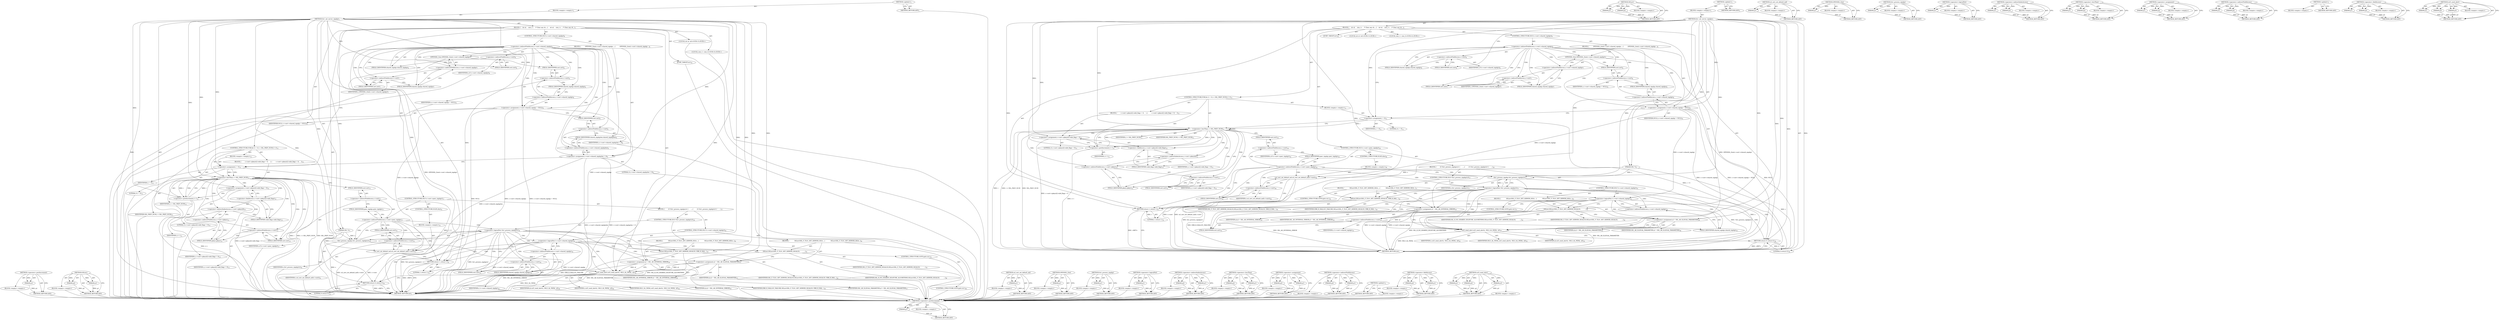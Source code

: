 digraph "ssl3_send_alert" {
vulnerable_144 [label=<(METHOD,&lt;operator&gt;.postIncrement)>];
vulnerable_145 [label=<(PARAM,p1)>];
vulnerable_146 [label=<(BLOCK,&lt;empty&gt;,&lt;empty&gt;)>];
vulnerable_147 [label=<(METHOD_RETURN,ANY)>];
vulnerable_166 [label=<(METHOD,SSLerr)>];
vulnerable_167 [label=<(PARAM,p1)>];
vulnerable_168 [label=<(PARAM,p2)>];
vulnerable_169 [label=<(BLOCK,&lt;empty&gt;,&lt;empty&gt;)>];
vulnerable_170 [label=<(METHOD_RETURN,ANY)>];
vulnerable_6 [label=<(METHOD,&lt;global&gt;)<SUB>1</SUB>>];
vulnerable_7 [label=<(BLOCK,&lt;empty&gt;,&lt;empty&gt;)<SUB>1</SUB>>];
vulnerable_8 [label=<(METHOD,tls1_set_server_sigalgs)<SUB>1</SUB>>];
vulnerable_9 [label=<(PARAM,SSL *s)<SUB>1</SUB>>];
vulnerable_10 [label=<(BLOCK,{
    int al;
    size_t i;
    /* Clear any sh...,{
    int al;
    size_t i;
    /* Clear any sh...)<SUB>2</SUB>>];
vulnerable_11 [label="<(LOCAL,int al: int)<SUB>3</SUB>>"];
vulnerable_12 [label="<(LOCAL,size_t i: size_t)<SUB>4</SUB>>"];
vulnerable_13 [label=<(CONTROL_STRUCTURE,IF,if (s-&gt;cert-&gt;shared_sigalgs))<SUB>6</SUB>>];
vulnerable_14 [label=<(&lt;operator&gt;.indirectFieldAccess,s-&gt;cert-&gt;shared_sigalgs)<SUB>6</SUB>>];
vulnerable_15 [label=<(&lt;operator&gt;.indirectFieldAccess,s-&gt;cert)<SUB>6</SUB>>];
vulnerable_16 [label=<(IDENTIFIER,s,if (s-&gt;cert-&gt;shared_sigalgs))<SUB>6</SUB>>];
vulnerable_17 [label=<(FIELD_IDENTIFIER,cert,cert)<SUB>6</SUB>>];
vulnerable_18 [label=<(FIELD_IDENTIFIER,shared_sigalgs,shared_sigalgs)<SUB>6</SUB>>];
vulnerable_19 [label=<(BLOCK,{
         OPENSSL_free(s-&gt;cert-&gt;shared_sigalgs...,{
         OPENSSL_free(s-&gt;cert-&gt;shared_sigalgs...)<SUB>6</SUB>>];
vulnerable_20 [label=<(OPENSSL_free,OPENSSL_free(s-&gt;cert-&gt;shared_sigalgs))<SUB>7</SUB>>];
vulnerable_21 [label=<(&lt;operator&gt;.indirectFieldAccess,s-&gt;cert-&gt;shared_sigalgs)<SUB>7</SUB>>];
vulnerable_22 [label=<(&lt;operator&gt;.indirectFieldAccess,s-&gt;cert)<SUB>7</SUB>>];
vulnerable_23 [label=<(IDENTIFIER,s,OPENSSL_free(s-&gt;cert-&gt;shared_sigalgs))<SUB>7</SUB>>];
vulnerable_24 [label=<(FIELD_IDENTIFIER,cert,cert)<SUB>7</SUB>>];
vulnerable_25 [label=<(FIELD_IDENTIFIER,shared_sigalgs,shared_sigalgs)<SUB>7</SUB>>];
vulnerable_26 [label=<(&lt;operator&gt;.assignment,s-&gt;cert-&gt;shared_sigalgs = NULL)<SUB>8</SUB>>];
vulnerable_27 [label=<(&lt;operator&gt;.indirectFieldAccess,s-&gt;cert-&gt;shared_sigalgs)<SUB>8</SUB>>];
vulnerable_28 [label=<(&lt;operator&gt;.indirectFieldAccess,s-&gt;cert)<SUB>8</SUB>>];
vulnerable_29 [label=<(IDENTIFIER,s,s-&gt;cert-&gt;shared_sigalgs = NULL)<SUB>8</SUB>>];
vulnerable_30 [label=<(FIELD_IDENTIFIER,cert,cert)<SUB>8</SUB>>];
vulnerable_31 [label=<(FIELD_IDENTIFIER,shared_sigalgs,shared_sigalgs)<SUB>8</SUB>>];
vulnerable_32 [label=<(IDENTIFIER,NULL,s-&gt;cert-&gt;shared_sigalgs = NULL)<SUB>8</SUB>>];
vulnerable_33 [label=<(CONTROL_STRUCTURE,FOR,for (i = 0;i &lt; SSL_PKEY_NUM;i++))<SUB>11</SUB>>];
vulnerable_34 [label=<(BLOCK,&lt;empty&gt;,&lt;empty&gt;)<SUB>11</SUB>>];
vulnerable_35 [label=<(&lt;operator&gt;.assignment,i = 0)<SUB>11</SUB>>];
vulnerable_36 [label=<(IDENTIFIER,i,i = 0)<SUB>11</SUB>>];
vulnerable_37 [label=<(LITERAL,0,i = 0)<SUB>11</SUB>>];
vulnerable_38 [label=<(&lt;operator&gt;.lessThan,i &lt; SSL_PKEY_NUM)<SUB>11</SUB>>];
vulnerable_39 [label=<(IDENTIFIER,i,i &lt; SSL_PKEY_NUM)<SUB>11</SUB>>];
vulnerable_40 [label=<(IDENTIFIER,SSL_PKEY_NUM,i &lt; SSL_PKEY_NUM)<SUB>11</SUB>>];
vulnerable_41 [label=<(&lt;operator&gt;.postIncrement,i++)<SUB>11</SUB>>];
vulnerable_42 [label=<(IDENTIFIER,i,i++)<SUB>11</SUB>>];
vulnerable_43 [label=<(BLOCK,{
        s-&gt;cert-&gt;pkeys[i].valid_flags = 0;
    },{
        s-&gt;cert-&gt;pkeys[i].valid_flags = 0;
    })<SUB>11</SUB>>];
vulnerable_44 [label=<(&lt;operator&gt;.assignment,s-&gt;cert-&gt;pkeys[i].valid_flags = 0)<SUB>12</SUB>>];
vulnerable_45 [label=<(&lt;operator&gt;.fieldAccess,s-&gt;cert-&gt;pkeys[i].valid_flags)<SUB>12</SUB>>];
vulnerable_46 [label=<(&lt;operator&gt;.indirectIndexAccess,s-&gt;cert-&gt;pkeys[i])<SUB>12</SUB>>];
vulnerable_47 [label=<(&lt;operator&gt;.indirectFieldAccess,s-&gt;cert-&gt;pkeys)<SUB>12</SUB>>];
vulnerable_48 [label=<(&lt;operator&gt;.indirectFieldAccess,s-&gt;cert)<SUB>12</SUB>>];
vulnerable_49 [label=<(IDENTIFIER,s,s-&gt;cert-&gt;pkeys[i].valid_flags = 0)<SUB>12</SUB>>];
vulnerable_50 [label=<(FIELD_IDENTIFIER,cert,cert)<SUB>12</SUB>>];
vulnerable_51 [label=<(FIELD_IDENTIFIER,pkeys,pkeys)<SUB>12</SUB>>];
vulnerable_52 [label=<(IDENTIFIER,i,s-&gt;cert-&gt;pkeys[i].valid_flags = 0)<SUB>12</SUB>>];
vulnerable_53 [label=<(FIELD_IDENTIFIER,valid_flags,valid_flags)<SUB>12</SUB>>];
vulnerable_54 [label=<(LITERAL,0,s-&gt;cert-&gt;pkeys[i].valid_flags = 0)<SUB>12</SUB>>];
vulnerable_55 [label=<(CONTROL_STRUCTURE,IF,if (s-&gt;cert-&gt;peer_sigalgs))<SUB>16</SUB>>];
vulnerable_56 [label=<(&lt;operator&gt;.indirectFieldAccess,s-&gt;cert-&gt;peer_sigalgs)<SUB>16</SUB>>];
vulnerable_57 [label=<(&lt;operator&gt;.indirectFieldAccess,s-&gt;cert)<SUB>16</SUB>>];
vulnerable_58 [label=<(IDENTIFIER,s,if (s-&gt;cert-&gt;peer_sigalgs))<SUB>16</SUB>>];
vulnerable_59 [label=<(FIELD_IDENTIFIER,cert,cert)<SUB>16</SUB>>];
vulnerable_60 [label=<(FIELD_IDENTIFIER,peer_sigalgs,peer_sigalgs)<SUB>16</SUB>>];
vulnerable_61 [label=<(BLOCK,{
        if (!tls1_process_sigalgs(s)) {
     ...,{
        if (!tls1_process_sigalgs(s)) {
     ...)<SUB>16</SUB>>];
vulnerable_62 [label=<(CONTROL_STRUCTURE,IF,if (!tls1_process_sigalgs(s)))<SUB>17</SUB>>];
vulnerable_63 [label=<(&lt;operator&gt;.logicalNot,!tls1_process_sigalgs(s))<SUB>17</SUB>>];
vulnerable_64 [label=<(tls1_process_sigalgs,tls1_process_sigalgs(s))<SUB>17</SUB>>];
vulnerable_65 [label=<(IDENTIFIER,s,tls1_process_sigalgs(s))<SUB>17</SUB>>];
vulnerable_66 [label=<(BLOCK,{
            SSLerr(SSL_F_TLS1_SET_SERVER_SIGA...,{
            SSLerr(SSL_F_TLS1_SET_SERVER_SIGA...)<SUB>17</SUB>>];
vulnerable_67 [label=<(SSLerr,SSLerr(SSL_F_TLS1_SET_SERVER_SIGALGS, ERR_R_MAL...)<SUB>18</SUB>>];
vulnerable_68 [label=<(IDENTIFIER,SSL_F_TLS1_SET_SERVER_SIGALGS,SSLerr(SSL_F_TLS1_SET_SERVER_SIGALGS, ERR_R_MAL...)<SUB>18</SUB>>];
vulnerable_69 [label=<(IDENTIFIER,ERR_R_MALLOC_FAILURE,SSLerr(SSL_F_TLS1_SET_SERVER_SIGALGS, ERR_R_MAL...)<SUB>18</SUB>>];
vulnerable_70 [label=<(&lt;operator&gt;.assignment,al = SSL_AD_INTERNAL_ERROR)<SUB>19</SUB>>];
vulnerable_71 [label=<(IDENTIFIER,al,al = SSL_AD_INTERNAL_ERROR)<SUB>19</SUB>>];
vulnerable_72 [label=<(IDENTIFIER,SSL_AD_INTERNAL_ERROR,al = SSL_AD_INTERNAL_ERROR)<SUB>19</SUB>>];
vulnerable_73 [label=<(CONTROL_STRUCTURE,GOTO,goto err;)<SUB>20</SUB>>];
vulnerable_74 [label=<(CONTROL_STRUCTURE,IF,if (!s-&gt;cert-&gt;shared_sigalgs))<SUB>23</SUB>>];
vulnerable_75 [label=<(&lt;operator&gt;.logicalNot,!s-&gt;cert-&gt;shared_sigalgs)<SUB>23</SUB>>];
vulnerable_76 [label=<(&lt;operator&gt;.indirectFieldAccess,s-&gt;cert-&gt;shared_sigalgs)<SUB>23</SUB>>];
vulnerable_77 [label=<(&lt;operator&gt;.indirectFieldAccess,s-&gt;cert)<SUB>23</SUB>>];
vulnerable_78 [label=<(IDENTIFIER,s,!s-&gt;cert-&gt;shared_sigalgs)<SUB>23</SUB>>];
vulnerable_79 [label=<(FIELD_IDENTIFIER,cert,cert)<SUB>23</SUB>>];
vulnerable_80 [label=<(FIELD_IDENTIFIER,shared_sigalgs,shared_sigalgs)<SUB>23</SUB>>];
vulnerable_81 [label=<(BLOCK,{
            SSLerr(SSL_F_TLS1_SET_SERVER_SIGA...,{
            SSLerr(SSL_F_TLS1_SET_SERVER_SIGA...)<SUB>23</SUB>>];
vulnerable_82 [label=<(SSLerr,SSLerr(SSL_F_TLS1_SET_SERVER_SIGALGS,
         ...)<SUB>24</SUB>>];
vulnerable_83 [label=<(IDENTIFIER,SSL_F_TLS1_SET_SERVER_SIGALGS,SSLerr(SSL_F_TLS1_SET_SERVER_SIGALGS,
         ...)<SUB>24</SUB>>];
vulnerable_84 [label=<(IDENTIFIER,SSL_R_NO_SHARED_SIGATURE_ALGORITHMS,SSLerr(SSL_F_TLS1_SET_SERVER_SIGALGS,
         ...)<SUB>25</SUB>>];
vulnerable_85 [label=<(&lt;operator&gt;.assignment,al = SSL_AD_ILLEGAL_PARAMETER)<SUB>26</SUB>>];
vulnerable_86 [label=<(IDENTIFIER,al,al = SSL_AD_ILLEGAL_PARAMETER)<SUB>26</SUB>>];
vulnerable_87 [label=<(IDENTIFIER,SSL_AD_ILLEGAL_PARAMETER,al = SSL_AD_ILLEGAL_PARAMETER)<SUB>26</SUB>>];
vulnerable_88 [label=<(CONTROL_STRUCTURE,GOTO,goto err;)<SUB>27</SUB>>];
vulnerable_89 [label=<(CONTROL_STRUCTURE,ELSE,else)<SUB>30</SUB>>];
vulnerable_90 [label=<(BLOCK,&lt;empty&gt;,&lt;empty&gt;)<SUB>30</SUB>>];
vulnerable_91 [label=<(ssl_cert_set_default_md,ssl_cert_set_default_md(s-&gt;cert))<SUB>30</SUB>>];
vulnerable_92 [label=<(&lt;operator&gt;.indirectFieldAccess,s-&gt;cert)<SUB>30</SUB>>];
vulnerable_93 [label=<(IDENTIFIER,s,ssl_cert_set_default_md(s-&gt;cert))<SUB>30</SUB>>];
vulnerable_94 [label=<(FIELD_IDENTIFIER,cert,cert)<SUB>30</SUB>>];
vulnerable_95 [label=<(RETURN,return 1;,return 1;)<SUB>31</SUB>>];
vulnerable_96 [label=<(LITERAL,1,return 1;)<SUB>31</SUB>>];
vulnerable_97 [label=<(JUMP_TARGET,err)<SUB>32</SUB>>];
vulnerable_98 [label=<(ssl3_send_alert,ssl3_send_alert(s, SSL3_AL_FATAL, al))<SUB>33</SUB>>];
vulnerable_99 [label=<(IDENTIFIER,s,ssl3_send_alert(s, SSL3_AL_FATAL, al))<SUB>33</SUB>>];
vulnerable_100 [label=<(IDENTIFIER,SSL3_AL_FATAL,ssl3_send_alert(s, SSL3_AL_FATAL, al))<SUB>33</SUB>>];
vulnerable_101 [label=<(IDENTIFIER,al,ssl3_send_alert(s, SSL3_AL_FATAL, al))<SUB>33</SUB>>];
vulnerable_102 [label=<(RETURN,return 0;,return 0;)<SUB>34</SUB>>];
vulnerable_103 [label=<(LITERAL,0,return 0;)<SUB>34</SUB>>];
vulnerable_104 [label=<(METHOD_RETURN,int)<SUB>1</SUB>>];
vulnerable_106 [label=<(METHOD_RETURN,ANY)<SUB>1</SUB>>];
vulnerable_171 [label=<(METHOD,ssl_cert_set_default_md)>];
vulnerable_172 [label=<(PARAM,p1)>];
vulnerable_173 [label=<(BLOCK,&lt;empty&gt;,&lt;empty&gt;)>];
vulnerable_174 [label=<(METHOD_RETURN,ANY)>];
vulnerable_130 [label=<(METHOD,OPENSSL_free)>];
vulnerable_131 [label=<(PARAM,p1)>];
vulnerable_132 [label=<(BLOCK,&lt;empty&gt;,&lt;empty&gt;)>];
vulnerable_133 [label=<(METHOD_RETURN,ANY)>];
vulnerable_162 [label=<(METHOD,tls1_process_sigalgs)>];
vulnerable_163 [label=<(PARAM,p1)>];
vulnerable_164 [label=<(BLOCK,&lt;empty&gt;,&lt;empty&gt;)>];
vulnerable_165 [label=<(METHOD_RETURN,ANY)>];
vulnerable_158 [label=<(METHOD,&lt;operator&gt;.logicalNot)>];
vulnerable_159 [label=<(PARAM,p1)>];
vulnerable_160 [label=<(BLOCK,&lt;empty&gt;,&lt;empty&gt;)>];
vulnerable_161 [label=<(METHOD_RETURN,ANY)>];
vulnerable_153 [label=<(METHOD,&lt;operator&gt;.indirectIndexAccess)>];
vulnerable_154 [label=<(PARAM,p1)>];
vulnerable_155 [label=<(PARAM,p2)>];
vulnerable_156 [label=<(BLOCK,&lt;empty&gt;,&lt;empty&gt;)>];
vulnerable_157 [label=<(METHOD_RETURN,ANY)>];
vulnerable_139 [label=<(METHOD,&lt;operator&gt;.lessThan)>];
vulnerable_140 [label=<(PARAM,p1)>];
vulnerable_141 [label=<(PARAM,p2)>];
vulnerable_142 [label=<(BLOCK,&lt;empty&gt;,&lt;empty&gt;)>];
vulnerable_143 [label=<(METHOD_RETURN,ANY)>];
vulnerable_134 [label=<(METHOD,&lt;operator&gt;.assignment)>];
vulnerable_135 [label=<(PARAM,p1)>];
vulnerable_136 [label=<(PARAM,p2)>];
vulnerable_137 [label=<(BLOCK,&lt;empty&gt;,&lt;empty&gt;)>];
vulnerable_138 [label=<(METHOD_RETURN,ANY)>];
vulnerable_125 [label=<(METHOD,&lt;operator&gt;.indirectFieldAccess)>];
vulnerable_126 [label=<(PARAM,p1)>];
vulnerable_127 [label=<(PARAM,p2)>];
vulnerable_128 [label=<(BLOCK,&lt;empty&gt;,&lt;empty&gt;)>];
vulnerable_129 [label=<(METHOD_RETURN,ANY)>];
vulnerable_119 [label=<(METHOD,&lt;global&gt;)<SUB>1</SUB>>];
vulnerable_120 [label=<(BLOCK,&lt;empty&gt;,&lt;empty&gt;)>];
vulnerable_121 [label=<(METHOD_RETURN,ANY)>];
vulnerable_148 [label=<(METHOD,&lt;operator&gt;.fieldAccess)>];
vulnerable_149 [label=<(PARAM,p1)>];
vulnerable_150 [label=<(PARAM,p2)>];
vulnerable_151 [label=<(BLOCK,&lt;empty&gt;,&lt;empty&gt;)>];
vulnerable_152 [label=<(METHOD_RETURN,ANY)>];
vulnerable_175 [label=<(METHOD,ssl3_send_alert)>];
vulnerable_176 [label=<(PARAM,p1)>];
vulnerable_177 [label=<(PARAM,p2)>];
vulnerable_178 [label=<(PARAM,p3)>];
vulnerable_179 [label=<(BLOCK,&lt;empty&gt;,&lt;empty&gt;)>];
vulnerable_180 [label=<(METHOD_RETURN,ANY)>];
fixed_151 [label=<(METHOD,&lt;operator&gt;.postIncrement)>];
fixed_152 [label=<(PARAM,p1)>];
fixed_153 [label=<(BLOCK,&lt;empty&gt;,&lt;empty&gt;)>];
fixed_154 [label=<(METHOD_RETURN,ANY)>];
fixed_173 [label=<(METHOD,SSLerr)>];
fixed_174 [label=<(PARAM,p1)>];
fixed_175 [label=<(PARAM,p2)>];
fixed_176 [label=<(BLOCK,&lt;empty&gt;,&lt;empty&gt;)>];
fixed_177 [label=<(METHOD_RETURN,ANY)>];
fixed_6 [label=<(METHOD,&lt;global&gt;)<SUB>1</SUB>>];
fixed_7 [label=<(BLOCK,&lt;empty&gt;,&lt;empty&gt;)<SUB>1</SUB>>];
fixed_8 [label=<(METHOD,tls1_set_server_sigalgs)<SUB>1</SUB>>];
fixed_9 [label=<(PARAM,SSL *s)<SUB>1</SUB>>];
fixed_10 [label=<(BLOCK,{
    int al;
    size_t i;
    /* Clear any sh...,{
    int al;
    size_t i;
    /* Clear any sh...)<SUB>2</SUB>>];
fixed_11 [label="<(LOCAL,int al: int)<SUB>3</SUB>>"];
fixed_12 [label="<(LOCAL,size_t i: size_t)<SUB>4</SUB>>"];
fixed_13 [label=<(CONTROL_STRUCTURE,IF,if (s-&gt;cert-&gt;shared_sigalgs))<SUB>6</SUB>>];
fixed_14 [label=<(&lt;operator&gt;.indirectFieldAccess,s-&gt;cert-&gt;shared_sigalgs)<SUB>6</SUB>>];
fixed_15 [label=<(&lt;operator&gt;.indirectFieldAccess,s-&gt;cert)<SUB>6</SUB>>];
fixed_16 [label=<(IDENTIFIER,s,if (s-&gt;cert-&gt;shared_sigalgs))<SUB>6</SUB>>];
fixed_17 [label=<(FIELD_IDENTIFIER,cert,cert)<SUB>6</SUB>>];
fixed_18 [label=<(FIELD_IDENTIFIER,shared_sigalgs,shared_sigalgs)<SUB>6</SUB>>];
fixed_19 [label=<(BLOCK,{
         OPENSSL_free(s-&gt;cert-&gt;shared_sigalgs...,{
         OPENSSL_free(s-&gt;cert-&gt;shared_sigalgs...)<SUB>6</SUB>>];
fixed_20 [label=<(OPENSSL_free,OPENSSL_free(s-&gt;cert-&gt;shared_sigalgs))<SUB>7</SUB>>];
fixed_21 [label=<(&lt;operator&gt;.indirectFieldAccess,s-&gt;cert-&gt;shared_sigalgs)<SUB>7</SUB>>];
fixed_22 [label=<(&lt;operator&gt;.indirectFieldAccess,s-&gt;cert)<SUB>7</SUB>>];
fixed_23 [label=<(IDENTIFIER,s,OPENSSL_free(s-&gt;cert-&gt;shared_sigalgs))<SUB>7</SUB>>];
fixed_24 [label=<(FIELD_IDENTIFIER,cert,cert)<SUB>7</SUB>>];
fixed_25 [label=<(FIELD_IDENTIFIER,shared_sigalgs,shared_sigalgs)<SUB>7</SUB>>];
fixed_26 [label=<(&lt;operator&gt;.assignment,s-&gt;cert-&gt;shared_sigalgs = NULL)<SUB>8</SUB>>];
fixed_27 [label=<(&lt;operator&gt;.indirectFieldAccess,s-&gt;cert-&gt;shared_sigalgs)<SUB>8</SUB>>];
fixed_28 [label=<(&lt;operator&gt;.indirectFieldAccess,s-&gt;cert)<SUB>8</SUB>>];
fixed_29 [label=<(IDENTIFIER,s,s-&gt;cert-&gt;shared_sigalgs = NULL)<SUB>8</SUB>>];
fixed_30 [label=<(FIELD_IDENTIFIER,cert,cert)<SUB>8</SUB>>];
fixed_31 [label=<(FIELD_IDENTIFIER,shared_sigalgs,shared_sigalgs)<SUB>8</SUB>>];
fixed_32 [label=<(IDENTIFIER,NULL,s-&gt;cert-&gt;shared_sigalgs = NULL)<SUB>8</SUB>>];
fixed_33 [label=<(&lt;operator&gt;.assignment,s-&gt;cert-&gt;shared_sigalgslen = 0)<SUB>9</SUB>>];
fixed_34 [label=<(&lt;operator&gt;.indirectFieldAccess,s-&gt;cert-&gt;shared_sigalgslen)<SUB>9</SUB>>];
fixed_35 [label=<(&lt;operator&gt;.indirectFieldAccess,s-&gt;cert)<SUB>9</SUB>>];
fixed_36 [label=<(IDENTIFIER,s,s-&gt;cert-&gt;shared_sigalgslen = 0)<SUB>9</SUB>>];
fixed_37 [label=<(FIELD_IDENTIFIER,cert,cert)<SUB>9</SUB>>];
fixed_38 [label=<(FIELD_IDENTIFIER,shared_sigalgslen,shared_sigalgslen)<SUB>9</SUB>>];
fixed_39 [label=<(LITERAL,0,s-&gt;cert-&gt;shared_sigalgslen = 0)<SUB>9</SUB>>];
fixed_40 [label=<(CONTROL_STRUCTURE,FOR,for (i = 0;i &lt; SSL_PKEY_NUM;i++))<SUB>12</SUB>>];
fixed_41 [label=<(BLOCK,&lt;empty&gt;,&lt;empty&gt;)<SUB>12</SUB>>];
fixed_42 [label=<(&lt;operator&gt;.assignment,i = 0)<SUB>12</SUB>>];
fixed_43 [label=<(IDENTIFIER,i,i = 0)<SUB>12</SUB>>];
fixed_44 [label=<(LITERAL,0,i = 0)<SUB>12</SUB>>];
fixed_45 [label=<(&lt;operator&gt;.lessThan,i &lt; SSL_PKEY_NUM)<SUB>12</SUB>>];
fixed_46 [label=<(IDENTIFIER,i,i &lt; SSL_PKEY_NUM)<SUB>12</SUB>>];
fixed_47 [label=<(IDENTIFIER,SSL_PKEY_NUM,i &lt; SSL_PKEY_NUM)<SUB>12</SUB>>];
fixed_48 [label=<(&lt;operator&gt;.postIncrement,i++)<SUB>12</SUB>>];
fixed_49 [label=<(IDENTIFIER,i,i++)<SUB>12</SUB>>];
fixed_50 [label=<(BLOCK,{
        s-&gt;cert-&gt;pkeys[i].valid_flags = 0;
    },{
        s-&gt;cert-&gt;pkeys[i].valid_flags = 0;
    })<SUB>12</SUB>>];
fixed_51 [label=<(&lt;operator&gt;.assignment,s-&gt;cert-&gt;pkeys[i].valid_flags = 0)<SUB>13</SUB>>];
fixed_52 [label=<(&lt;operator&gt;.fieldAccess,s-&gt;cert-&gt;pkeys[i].valid_flags)<SUB>13</SUB>>];
fixed_53 [label=<(&lt;operator&gt;.indirectIndexAccess,s-&gt;cert-&gt;pkeys[i])<SUB>13</SUB>>];
fixed_54 [label=<(&lt;operator&gt;.indirectFieldAccess,s-&gt;cert-&gt;pkeys)<SUB>13</SUB>>];
fixed_55 [label=<(&lt;operator&gt;.indirectFieldAccess,s-&gt;cert)<SUB>13</SUB>>];
fixed_56 [label=<(IDENTIFIER,s,s-&gt;cert-&gt;pkeys[i].valid_flags = 0)<SUB>13</SUB>>];
fixed_57 [label=<(FIELD_IDENTIFIER,cert,cert)<SUB>13</SUB>>];
fixed_58 [label=<(FIELD_IDENTIFIER,pkeys,pkeys)<SUB>13</SUB>>];
fixed_59 [label=<(IDENTIFIER,i,s-&gt;cert-&gt;pkeys[i].valid_flags = 0)<SUB>13</SUB>>];
fixed_60 [label=<(FIELD_IDENTIFIER,valid_flags,valid_flags)<SUB>13</SUB>>];
fixed_61 [label=<(LITERAL,0,s-&gt;cert-&gt;pkeys[i].valid_flags = 0)<SUB>13</SUB>>];
fixed_62 [label=<(CONTROL_STRUCTURE,IF,if (s-&gt;cert-&gt;peer_sigalgs))<SUB>17</SUB>>];
fixed_63 [label=<(&lt;operator&gt;.indirectFieldAccess,s-&gt;cert-&gt;peer_sigalgs)<SUB>17</SUB>>];
fixed_64 [label=<(&lt;operator&gt;.indirectFieldAccess,s-&gt;cert)<SUB>17</SUB>>];
fixed_65 [label=<(IDENTIFIER,s,if (s-&gt;cert-&gt;peer_sigalgs))<SUB>17</SUB>>];
fixed_66 [label=<(FIELD_IDENTIFIER,cert,cert)<SUB>17</SUB>>];
fixed_67 [label=<(FIELD_IDENTIFIER,peer_sigalgs,peer_sigalgs)<SUB>17</SUB>>];
fixed_68 [label=<(BLOCK,{
        if (!tls1_process_sigalgs(s)) {
     ...,{
        if (!tls1_process_sigalgs(s)) {
     ...)<SUB>17</SUB>>];
fixed_69 [label=<(CONTROL_STRUCTURE,IF,if (!tls1_process_sigalgs(s)))<SUB>18</SUB>>];
fixed_70 [label=<(&lt;operator&gt;.logicalNot,!tls1_process_sigalgs(s))<SUB>18</SUB>>];
fixed_71 [label=<(tls1_process_sigalgs,tls1_process_sigalgs(s))<SUB>18</SUB>>];
fixed_72 [label=<(IDENTIFIER,s,tls1_process_sigalgs(s))<SUB>18</SUB>>];
fixed_73 [label=<(BLOCK,{
            SSLerr(SSL_F_TLS1_SET_SERVER_SIGA...,{
            SSLerr(SSL_F_TLS1_SET_SERVER_SIGA...)<SUB>18</SUB>>];
fixed_74 [label=<(SSLerr,SSLerr(SSL_F_TLS1_SET_SERVER_SIGALGS, ERR_R_MAL...)<SUB>19</SUB>>];
fixed_75 [label=<(IDENTIFIER,SSL_F_TLS1_SET_SERVER_SIGALGS,SSLerr(SSL_F_TLS1_SET_SERVER_SIGALGS, ERR_R_MAL...)<SUB>19</SUB>>];
fixed_76 [label=<(IDENTIFIER,ERR_R_MALLOC_FAILURE,SSLerr(SSL_F_TLS1_SET_SERVER_SIGALGS, ERR_R_MAL...)<SUB>19</SUB>>];
fixed_77 [label=<(&lt;operator&gt;.assignment,al = SSL_AD_INTERNAL_ERROR)<SUB>20</SUB>>];
fixed_78 [label=<(IDENTIFIER,al,al = SSL_AD_INTERNAL_ERROR)<SUB>20</SUB>>];
fixed_79 [label=<(IDENTIFIER,SSL_AD_INTERNAL_ERROR,al = SSL_AD_INTERNAL_ERROR)<SUB>20</SUB>>];
fixed_80 [label=<(CONTROL_STRUCTURE,GOTO,goto err;)<SUB>21</SUB>>];
fixed_81 [label=<(CONTROL_STRUCTURE,IF,if (!s-&gt;cert-&gt;shared_sigalgs))<SUB>24</SUB>>];
fixed_82 [label=<(&lt;operator&gt;.logicalNot,!s-&gt;cert-&gt;shared_sigalgs)<SUB>24</SUB>>];
fixed_83 [label=<(&lt;operator&gt;.indirectFieldAccess,s-&gt;cert-&gt;shared_sigalgs)<SUB>24</SUB>>];
fixed_84 [label=<(&lt;operator&gt;.indirectFieldAccess,s-&gt;cert)<SUB>24</SUB>>];
fixed_85 [label=<(IDENTIFIER,s,!s-&gt;cert-&gt;shared_sigalgs)<SUB>24</SUB>>];
fixed_86 [label=<(FIELD_IDENTIFIER,cert,cert)<SUB>24</SUB>>];
fixed_87 [label=<(FIELD_IDENTIFIER,shared_sigalgs,shared_sigalgs)<SUB>24</SUB>>];
fixed_88 [label=<(BLOCK,{
            SSLerr(SSL_F_TLS1_SET_SERVER_SIGA...,{
            SSLerr(SSL_F_TLS1_SET_SERVER_SIGA...)<SUB>24</SUB>>];
fixed_89 [label=<(SSLerr,SSLerr(SSL_F_TLS1_SET_SERVER_SIGALGS,
         ...)<SUB>25</SUB>>];
fixed_90 [label=<(IDENTIFIER,SSL_F_TLS1_SET_SERVER_SIGALGS,SSLerr(SSL_F_TLS1_SET_SERVER_SIGALGS,
         ...)<SUB>25</SUB>>];
fixed_91 [label=<(IDENTIFIER,SSL_R_NO_SHARED_SIGATURE_ALGORITHMS,SSLerr(SSL_F_TLS1_SET_SERVER_SIGALGS,
         ...)<SUB>26</SUB>>];
fixed_92 [label=<(&lt;operator&gt;.assignment,al = SSL_AD_ILLEGAL_PARAMETER)<SUB>27</SUB>>];
fixed_93 [label=<(IDENTIFIER,al,al = SSL_AD_ILLEGAL_PARAMETER)<SUB>27</SUB>>];
fixed_94 [label=<(IDENTIFIER,SSL_AD_ILLEGAL_PARAMETER,al = SSL_AD_ILLEGAL_PARAMETER)<SUB>27</SUB>>];
fixed_95 [label=<(CONTROL_STRUCTURE,GOTO,goto err;)<SUB>28</SUB>>];
fixed_96 [label=<(CONTROL_STRUCTURE,ELSE,else)<SUB>31</SUB>>];
fixed_97 [label=<(BLOCK,&lt;empty&gt;,&lt;empty&gt;)<SUB>31</SUB>>];
fixed_98 [label=<(ssl_cert_set_default_md,ssl_cert_set_default_md(s-&gt;cert))<SUB>31</SUB>>];
fixed_99 [label=<(&lt;operator&gt;.indirectFieldAccess,s-&gt;cert)<SUB>31</SUB>>];
fixed_100 [label=<(IDENTIFIER,s,ssl_cert_set_default_md(s-&gt;cert))<SUB>31</SUB>>];
fixed_101 [label=<(FIELD_IDENTIFIER,cert,cert)<SUB>31</SUB>>];
fixed_102 [label=<(RETURN,return 1;,return 1;)<SUB>32</SUB>>];
fixed_103 [label=<(LITERAL,1,return 1;)<SUB>32</SUB>>];
fixed_104 [label=<(JUMP_TARGET,err)<SUB>33</SUB>>];
fixed_105 [label=<(ssl3_send_alert,ssl3_send_alert(s, SSL3_AL_FATAL, al))<SUB>34</SUB>>];
fixed_106 [label=<(IDENTIFIER,s,ssl3_send_alert(s, SSL3_AL_FATAL, al))<SUB>34</SUB>>];
fixed_107 [label=<(IDENTIFIER,SSL3_AL_FATAL,ssl3_send_alert(s, SSL3_AL_FATAL, al))<SUB>34</SUB>>];
fixed_108 [label=<(IDENTIFIER,al,ssl3_send_alert(s, SSL3_AL_FATAL, al))<SUB>34</SUB>>];
fixed_109 [label=<(RETURN,return 0;,return 0;)<SUB>35</SUB>>];
fixed_110 [label=<(LITERAL,0,return 0;)<SUB>35</SUB>>];
fixed_111 [label=<(METHOD_RETURN,int)<SUB>1</SUB>>];
fixed_113 [label=<(METHOD_RETURN,ANY)<SUB>1</SUB>>];
fixed_178 [label=<(METHOD,ssl_cert_set_default_md)>];
fixed_179 [label=<(PARAM,p1)>];
fixed_180 [label=<(BLOCK,&lt;empty&gt;,&lt;empty&gt;)>];
fixed_181 [label=<(METHOD_RETURN,ANY)>];
fixed_137 [label=<(METHOD,OPENSSL_free)>];
fixed_138 [label=<(PARAM,p1)>];
fixed_139 [label=<(BLOCK,&lt;empty&gt;,&lt;empty&gt;)>];
fixed_140 [label=<(METHOD_RETURN,ANY)>];
fixed_169 [label=<(METHOD,tls1_process_sigalgs)>];
fixed_170 [label=<(PARAM,p1)>];
fixed_171 [label=<(BLOCK,&lt;empty&gt;,&lt;empty&gt;)>];
fixed_172 [label=<(METHOD_RETURN,ANY)>];
fixed_165 [label=<(METHOD,&lt;operator&gt;.logicalNot)>];
fixed_166 [label=<(PARAM,p1)>];
fixed_167 [label=<(BLOCK,&lt;empty&gt;,&lt;empty&gt;)>];
fixed_168 [label=<(METHOD_RETURN,ANY)>];
fixed_160 [label=<(METHOD,&lt;operator&gt;.indirectIndexAccess)>];
fixed_161 [label=<(PARAM,p1)>];
fixed_162 [label=<(PARAM,p2)>];
fixed_163 [label=<(BLOCK,&lt;empty&gt;,&lt;empty&gt;)>];
fixed_164 [label=<(METHOD_RETURN,ANY)>];
fixed_146 [label=<(METHOD,&lt;operator&gt;.lessThan)>];
fixed_147 [label=<(PARAM,p1)>];
fixed_148 [label=<(PARAM,p2)>];
fixed_149 [label=<(BLOCK,&lt;empty&gt;,&lt;empty&gt;)>];
fixed_150 [label=<(METHOD_RETURN,ANY)>];
fixed_141 [label=<(METHOD,&lt;operator&gt;.assignment)>];
fixed_142 [label=<(PARAM,p1)>];
fixed_143 [label=<(PARAM,p2)>];
fixed_144 [label=<(BLOCK,&lt;empty&gt;,&lt;empty&gt;)>];
fixed_145 [label=<(METHOD_RETURN,ANY)>];
fixed_132 [label=<(METHOD,&lt;operator&gt;.indirectFieldAccess)>];
fixed_133 [label=<(PARAM,p1)>];
fixed_134 [label=<(PARAM,p2)>];
fixed_135 [label=<(BLOCK,&lt;empty&gt;,&lt;empty&gt;)>];
fixed_136 [label=<(METHOD_RETURN,ANY)>];
fixed_126 [label=<(METHOD,&lt;global&gt;)<SUB>1</SUB>>];
fixed_127 [label=<(BLOCK,&lt;empty&gt;,&lt;empty&gt;)>];
fixed_128 [label=<(METHOD_RETURN,ANY)>];
fixed_155 [label=<(METHOD,&lt;operator&gt;.fieldAccess)>];
fixed_156 [label=<(PARAM,p1)>];
fixed_157 [label=<(PARAM,p2)>];
fixed_158 [label=<(BLOCK,&lt;empty&gt;,&lt;empty&gt;)>];
fixed_159 [label=<(METHOD_RETURN,ANY)>];
fixed_182 [label=<(METHOD,ssl3_send_alert)>];
fixed_183 [label=<(PARAM,p1)>];
fixed_184 [label=<(PARAM,p2)>];
fixed_185 [label=<(PARAM,p3)>];
fixed_186 [label=<(BLOCK,&lt;empty&gt;,&lt;empty&gt;)>];
fixed_187 [label=<(METHOD_RETURN,ANY)>];
vulnerable_144 -> vulnerable_145  [key=0, label="AST: "];
vulnerable_144 -> vulnerable_145  [key=1, label="DDG: "];
vulnerable_144 -> vulnerable_146  [key=0, label="AST: "];
vulnerable_144 -> vulnerable_147  [key=0, label="AST: "];
vulnerable_144 -> vulnerable_147  [key=1, label="CFG: "];
vulnerable_145 -> vulnerable_147  [key=0, label="DDG: p1"];
vulnerable_166 -> vulnerable_167  [key=0, label="AST: "];
vulnerable_166 -> vulnerable_167  [key=1, label="DDG: "];
vulnerable_166 -> vulnerable_169  [key=0, label="AST: "];
vulnerable_166 -> vulnerable_168  [key=0, label="AST: "];
vulnerable_166 -> vulnerable_168  [key=1, label="DDG: "];
vulnerable_166 -> vulnerable_170  [key=0, label="AST: "];
vulnerable_166 -> vulnerable_170  [key=1, label="CFG: "];
vulnerable_167 -> vulnerable_170  [key=0, label="DDG: p1"];
vulnerable_168 -> vulnerable_170  [key=0, label="DDG: p2"];
vulnerable_6 -> vulnerable_7  [key=0, label="AST: "];
vulnerable_6 -> vulnerable_106  [key=0, label="AST: "];
vulnerable_6 -> vulnerable_106  [key=1, label="CFG: "];
vulnerable_7 -> vulnerable_8  [key=0, label="AST: "];
vulnerable_8 -> vulnerable_9  [key=0, label="AST: "];
vulnerable_8 -> vulnerable_9  [key=1, label="DDG: "];
vulnerable_8 -> vulnerable_10  [key=0, label="AST: "];
vulnerable_8 -> vulnerable_104  [key=0, label="AST: "];
vulnerable_8 -> vulnerable_17  [key=0, label="CFG: "];
vulnerable_8 -> vulnerable_95  [key=0, label="DDG: "];
vulnerable_8 -> vulnerable_102  [key=0, label="DDG: "];
vulnerable_8 -> vulnerable_96  [key=0, label="DDG: "];
vulnerable_8 -> vulnerable_98  [key=0, label="DDG: "];
vulnerable_8 -> vulnerable_103  [key=0, label="DDG: "];
vulnerable_8 -> vulnerable_26  [key=0, label="DDG: "];
vulnerable_8 -> vulnerable_35  [key=0, label="DDG: "];
vulnerable_8 -> vulnerable_38  [key=0, label="DDG: "];
vulnerable_8 -> vulnerable_41  [key=0, label="DDG: "];
vulnerable_8 -> vulnerable_44  [key=0, label="DDG: "];
vulnerable_8 -> vulnerable_70  [key=0, label="DDG: "];
vulnerable_8 -> vulnerable_85  [key=0, label="DDG: "];
vulnerable_8 -> vulnerable_64  [key=0, label="DDG: "];
vulnerable_8 -> vulnerable_67  [key=0, label="DDG: "];
vulnerable_8 -> vulnerable_82  [key=0, label="DDG: "];
vulnerable_9 -> vulnerable_104  [key=0, label="DDG: s"];
vulnerable_9 -> vulnerable_91  [key=0, label="DDG: s"];
vulnerable_9 -> vulnerable_64  [key=0, label="DDG: s"];
vulnerable_10 -> vulnerable_11  [key=0, label="AST: "];
vulnerable_10 -> vulnerable_12  [key=0, label="AST: "];
vulnerable_10 -> vulnerable_13  [key=0, label="AST: "];
vulnerable_10 -> vulnerable_33  [key=0, label="AST: "];
vulnerable_10 -> vulnerable_55  [key=0, label="AST: "];
vulnerable_10 -> vulnerable_95  [key=0, label="AST: "];
vulnerable_10 -> vulnerable_97  [key=0, label="AST: "];
vulnerable_10 -> vulnerable_98  [key=0, label="AST: "];
vulnerable_10 -> vulnerable_102  [key=0, label="AST: "];
vulnerable_13 -> vulnerable_14  [key=0, label="AST: "];
vulnerable_13 -> vulnerable_19  [key=0, label="AST: "];
vulnerable_14 -> vulnerable_15  [key=0, label="AST: "];
vulnerable_14 -> vulnerable_18  [key=0, label="AST: "];
vulnerable_14 -> vulnerable_24  [key=0, label="CFG: "];
vulnerable_14 -> vulnerable_24  [key=1, label="CDG: "];
vulnerable_14 -> vulnerable_35  [key=0, label="CFG: "];
vulnerable_14 -> vulnerable_30  [key=0, label="CDG: "];
vulnerable_14 -> vulnerable_21  [key=0, label="CDG: "];
vulnerable_14 -> vulnerable_26  [key=0, label="CDG: "];
vulnerable_14 -> vulnerable_28  [key=0, label="CDG: "];
vulnerable_14 -> vulnerable_20  [key=0, label="CDG: "];
vulnerable_14 -> vulnerable_25  [key=0, label="CDG: "];
vulnerable_14 -> vulnerable_22  [key=0, label="CDG: "];
vulnerable_14 -> vulnerable_27  [key=0, label="CDG: "];
vulnerable_14 -> vulnerable_31  [key=0, label="CDG: "];
vulnerable_15 -> vulnerable_16  [key=0, label="AST: "];
vulnerable_15 -> vulnerable_17  [key=0, label="AST: "];
vulnerable_15 -> vulnerable_18  [key=0, label="CFG: "];
vulnerable_17 -> vulnerable_15  [key=0, label="CFG: "];
vulnerable_18 -> vulnerable_14  [key=0, label="CFG: "];
vulnerable_19 -> vulnerable_20  [key=0, label="AST: "];
vulnerable_19 -> vulnerable_26  [key=0, label="AST: "];
vulnerable_20 -> vulnerable_21  [key=0, label="AST: "];
vulnerable_20 -> vulnerable_30  [key=0, label="CFG: "];
vulnerable_20 -> vulnerable_104  [key=0, label="DDG: OPENSSL_free(s-&gt;cert-&gt;shared_sigalgs)"];
vulnerable_21 -> vulnerable_22  [key=0, label="AST: "];
vulnerable_21 -> vulnerable_25  [key=0, label="AST: "];
vulnerable_21 -> vulnerable_20  [key=0, label="CFG: "];
vulnerable_22 -> vulnerable_23  [key=0, label="AST: "];
vulnerable_22 -> vulnerable_24  [key=0, label="AST: "];
vulnerable_22 -> vulnerable_25  [key=0, label="CFG: "];
vulnerable_24 -> vulnerable_22  [key=0, label="CFG: "];
vulnerable_25 -> vulnerable_21  [key=0, label="CFG: "];
vulnerable_26 -> vulnerable_27  [key=0, label="AST: "];
vulnerable_26 -> vulnerable_32  [key=0, label="AST: "];
vulnerable_26 -> vulnerable_35  [key=0, label="CFG: "];
vulnerable_26 -> vulnerable_104  [key=0, label="DDG: s-&gt;cert-&gt;shared_sigalgs"];
vulnerable_26 -> vulnerable_104  [key=1, label="DDG: s-&gt;cert-&gt;shared_sigalgs = NULL"];
vulnerable_26 -> vulnerable_104  [key=2, label="DDG: NULL"];
vulnerable_26 -> vulnerable_75  [key=0, label="DDG: s-&gt;cert-&gt;shared_sigalgs"];
vulnerable_26 -> vulnerable_91  [key=0, label="DDG: s-&gt;cert-&gt;shared_sigalgs"];
vulnerable_27 -> vulnerable_28  [key=0, label="AST: "];
vulnerable_27 -> vulnerable_31  [key=0, label="AST: "];
vulnerable_27 -> vulnerable_26  [key=0, label="CFG: "];
vulnerable_28 -> vulnerable_29  [key=0, label="AST: "];
vulnerable_28 -> vulnerable_30  [key=0, label="AST: "];
vulnerable_28 -> vulnerable_31  [key=0, label="CFG: "];
vulnerable_30 -> vulnerable_28  [key=0, label="CFG: "];
vulnerable_31 -> vulnerable_27  [key=0, label="CFG: "];
vulnerable_33 -> vulnerable_34  [key=0, label="AST: "];
vulnerable_33 -> vulnerable_38  [key=0, label="AST: "];
vulnerable_33 -> vulnerable_41  [key=0, label="AST: "];
vulnerable_33 -> vulnerable_43  [key=0, label="AST: "];
vulnerable_34 -> vulnerable_35  [key=0, label="AST: "];
vulnerable_35 -> vulnerable_36  [key=0, label="AST: "];
vulnerable_35 -> vulnerable_37  [key=0, label="AST: "];
vulnerable_35 -> vulnerable_38  [key=0, label="CFG: "];
vulnerable_35 -> vulnerable_38  [key=1, label="DDG: i"];
vulnerable_35 -> vulnerable_104  [key=0, label="DDG: i = 0"];
vulnerable_38 -> vulnerable_39  [key=0, label="AST: "];
vulnerable_38 -> vulnerable_40  [key=0, label="AST: "];
vulnerable_38 -> vulnerable_50  [key=0, label="CFG: "];
vulnerable_38 -> vulnerable_50  [key=1, label="CDG: "];
vulnerable_38 -> vulnerable_59  [key=0, label="CFG: "];
vulnerable_38 -> vulnerable_104  [key=0, label="DDG: i"];
vulnerable_38 -> vulnerable_104  [key=1, label="DDG: i &lt; SSL_PKEY_NUM"];
vulnerable_38 -> vulnerable_104  [key=2, label="DDG: SSL_PKEY_NUM"];
vulnerable_38 -> vulnerable_41  [key=0, label="DDG: i"];
vulnerable_38 -> vulnerable_41  [key=1, label="CDG: "];
vulnerable_38 -> vulnerable_47  [key=0, label="CDG: "];
vulnerable_38 -> vulnerable_48  [key=0, label="CDG: "];
vulnerable_38 -> vulnerable_51  [key=0, label="CDG: "];
vulnerable_38 -> vulnerable_46  [key=0, label="CDG: "];
vulnerable_38 -> vulnerable_38  [key=0, label="CDG: "];
vulnerable_38 -> vulnerable_45  [key=0, label="CDG: "];
vulnerable_38 -> vulnerable_44  [key=0, label="CDG: "];
vulnerable_38 -> vulnerable_53  [key=0, label="CDG: "];
vulnerable_41 -> vulnerable_42  [key=0, label="AST: "];
vulnerable_41 -> vulnerable_38  [key=0, label="CFG: "];
vulnerable_41 -> vulnerable_38  [key=1, label="DDG: i"];
vulnerable_41 -> vulnerable_104  [key=0, label="DDG: i++"];
vulnerable_43 -> vulnerable_44  [key=0, label="AST: "];
vulnerable_44 -> vulnerable_45  [key=0, label="AST: "];
vulnerable_44 -> vulnerable_54  [key=0, label="AST: "];
vulnerable_44 -> vulnerable_41  [key=0, label="CFG: "];
vulnerable_44 -> vulnerable_104  [key=0, label="DDG: s-&gt;cert-&gt;pkeys[i].valid_flags = 0"];
vulnerable_45 -> vulnerable_46  [key=0, label="AST: "];
vulnerable_45 -> vulnerable_53  [key=0, label="AST: "];
vulnerable_45 -> vulnerable_44  [key=0, label="CFG: "];
vulnerable_46 -> vulnerable_47  [key=0, label="AST: "];
vulnerable_46 -> vulnerable_52  [key=0, label="AST: "];
vulnerable_46 -> vulnerable_53  [key=0, label="CFG: "];
vulnerable_47 -> vulnerable_48  [key=0, label="AST: "];
vulnerable_47 -> vulnerable_51  [key=0, label="AST: "];
vulnerable_47 -> vulnerable_46  [key=0, label="CFG: "];
vulnerable_48 -> vulnerable_49  [key=0, label="AST: "];
vulnerable_48 -> vulnerable_50  [key=0, label="AST: "];
vulnerable_48 -> vulnerable_51  [key=0, label="CFG: "];
vulnerable_50 -> vulnerable_48  [key=0, label="CFG: "];
vulnerable_51 -> vulnerable_47  [key=0, label="CFG: "];
vulnerable_53 -> vulnerable_45  [key=0, label="CFG: "];
vulnerable_55 -> vulnerable_56  [key=0, label="AST: "];
vulnerable_55 -> vulnerable_61  [key=0, label="AST: "];
vulnerable_55 -> vulnerable_89  [key=0, label="AST: "];
vulnerable_56 -> vulnerable_57  [key=0, label="AST: "];
vulnerable_56 -> vulnerable_60  [key=0, label="AST: "];
vulnerable_56 -> vulnerable_64  [key=0, label="CFG: "];
vulnerable_56 -> vulnerable_64  [key=1, label="CDG: "];
vulnerable_56 -> vulnerable_94  [key=0, label="CFG: "];
vulnerable_56 -> vulnerable_94  [key=1, label="CDG: "];
vulnerable_56 -> vulnerable_95  [key=0, label="CDG: "];
vulnerable_56 -> vulnerable_92  [key=0, label="CDG: "];
vulnerable_56 -> vulnerable_91  [key=0, label="CDG: "];
vulnerable_56 -> vulnerable_63  [key=0, label="CDG: "];
vulnerable_57 -> vulnerable_58  [key=0, label="AST: "];
vulnerable_57 -> vulnerable_59  [key=0, label="AST: "];
vulnerable_57 -> vulnerable_60  [key=0, label="CFG: "];
vulnerable_59 -> vulnerable_57  [key=0, label="CFG: "];
vulnerable_60 -> vulnerable_56  [key=0, label="CFG: "];
vulnerable_61 -> vulnerable_62  [key=0, label="AST: "];
vulnerable_61 -> vulnerable_74  [key=0, label="AST: "];
vulnerable_62 -> vulnerable_63  [key=0, label="AST: "];
vulnerable_62 -> vulnerable_66  [key=0, label="AST: "];
vulnerable_63 -> vulnerable_64  [key=0, label="AST: "];
vulnerable_63 -> vulnerable_67  [key=0, label="CFG: "];
vulnerable_63 -> vulnerable_67  [key=1, label="CDG: "];
vulnerable_63 -> vulnerable_79  [key=0, label="CFG: "];
vulnerable_63 -> vulnerable_79  [key=1, label="CDG: "];
vulnerable_63 -> vulnerable_104  [key=0, label="DDG: tls1_process_sigalgs(s)"];
vulnerable_63 -> vulnerable_104  [key=1, label="DDG: !tls1_process_sigalgs(s)"];
vulnerable_63 -> vulnerable_77  [key=0, label="CDG: "];
vulnerable_63 -> vulnerable_98  [key=0, label="CDG: "];
vulnerable_63 -> vulnerable_75  [key=0, label="CDG: "];
vulnerable_63 -> vulnerable_102  [key=0, label="CDG: "];
vulnerable_63 -> vulnerable_76  [key=0, label="CDG: "];
vulnerable_63 -> vulnerable_80  [key=0, label="CDG: "];
vulnerable_63 -> vulnerable_70  [key=0, label="CDG: "];
vulnerable_64 -> vulnerable_65  [key=0, label="AST: "];
vulnerable_64 -> vulnerable_63  [key=0, label="CFG: "];
vulnerable_64 -> vulnerable_63  [key=1, label="DDG: s"];
vulnerable_64 -> vulnerable_104  [key=0, label="DDG: s"];
vulnerable_64 -> vulnerable_98  [key=0, label="DDG: s"];
vulnerable_66 -> vulnerable_67  [key=0, label="AST: "];
vulnerable_66 -> vulnerable_70  [key=0, label="AST: "];
vulnerable_66 -> vulnerable_73  [key=0, label="AST: "];
vulnerable_67 -> vulnerable_68  [key=0, label="AST: "];
vulnerable_67 -> vulnerable_69  [key=0, label="AST: "];
vulnerable_67 -> vulnerable_70  [key=0, label="CFG: "];
vulnerable_67 -> vulnerable_104  [key=0, label="DDG: ERR_R_MALLOC_FAILURE"];
vulnerable_70 -> vulnerable_71  [key=0, label="AST: "];
vulnerable_70 -> vulnerable_72  [key=0, label="AST: "];
vulnerable_70 -> vulnerable_98  [key=0, label="CFG: "];
vulnerable_70 -> vulnerable_98  [key=1, label="DDG: al"];
vulnerable_70 -> vulnerable_104  [key=0, label="DDG: SSL_AD_INTERNAL_ERROR"];
vulnerable_74 -> vulnerable_75  [key=0, label="AST: "];
vulnerable_74 -> vulnerable_81  [key=0, label="AST: "];
vulnerable_75 -> vulnerable_76  [key=0, label="AST: "];
vulnerable_75 -> vulnerable_82  [key=0, label="CFG: "];
vulnerable_75 -> vulnerable_82  [key=1, label="CDG: "];
vulnerable_75 -> vulnerable_95  [key=0, label="CFG: "];
vulnerable_75 -> vulnerable_95  [key=1, label="CDG: "];
vulnerable_75 -> vulnerable_104  [key=0, label="DDG: s-&gt;cert-&gt;shared_sigalgs"];
vulnerable_75 -> vulnerable_104  [key=1, label="DDG: !s-&gt;cert-&gt;shared_sigalgs"];
vulnerable_75 -> vulnerable_98  [key=0, label="CDG: "];
vulnerable_75 -> vulnerable_102  [key=0, label="CDG: "];
vulnerable_75 -> vulnerable_85  [key=0, label="CDG: "];
vulnerable_76 -> vulnerable_77  [key=0, label="AST: "];
vulnerable_76 -> vulnerable_80  [key=0, label="AST: "];
vulnerable_76 -> vulnerable_75  [key=0, label="CFG: "];
vulnerable_77 -> vulnerable_78  [key=0, label="AST: "];
vulnerable_77 -> vulnerable_79  [key=0, label="AST: "];
vulnerable_77 -> vulnerable_80  [key=0, label="CFG: "];
vulnerable_79 -> vulnerable_77  [key=0, label="CFG: "];
vulnerable_80 -> vulnerable_76  [key=0, label="CFG: "];
vulnerable_81 -> vulnerable_82  [key=0, label="AST: "];
vulnerable_81 -> vulnerable_85  [key=0, label="AST: "];
vulnerable_81 -> vulnerable_88  [key=0, label="AST: "];
vulnerable_82 -> vulnerable_83  [key=0, label="AST: "];
vulnerable_82 -> vulnerable_84  [key=0, label="AST: "];
vulnerable_82 -> vulnerable_85  [key=0, label="CFG: "];
vulnerable_82 -> vulnerable_104  [key=0, label="DDG: SSL_R_NO_SHARED_SIGATURE_ALGORITHMS"];
vulnerable_85 -> vulnerable_86  [key=0, label="AST: "];
vulnerable_85 -> vulnerable_87  [key=0, label="AST: "];
vulnerable_85 -> vulnerable_98  [key=0, label="CFG: "];
vulnerable_85 -> vulnerable_98  [key=1, label="DDG: al"];
vulnerable_85 -> vulnerable_104  [key=0, label="DDG: SSL_AD_ILLEGAL_PARAMETER"];
vulnerable_89 -> vulnerable_90  [key=0, label="AST: "];
vulnerable_90 -> vulnerable_91  [key=0, label="AST: "];
vulnerable_91 -> vulnerable_92  [key=0, label="AST: "];
vulnerable_91 -> vulnerable_95  [key=0, label="CFG: "];
vulnerable_91 -> vulnerable_104  [key=0, label="DDG: s-&gt;cert"];
vulnerable_91 -> vulnerable_104  [key=1, label="DDG: ssl_cert_set_default_md(s-&gt;cert)"];
vulnerable_92 -> vulnerable_93  [key=0, label="AST: "];
vulnerable_92 -> vulnerable_94  [key=0, label="AST: "];
vulnerable_92 -> vulnerable_91  [key=0, label="CFG: "];
vulnerable_94 -> vulnerable_92  [key=0, label="CFG: "];
vulnerable_95 -> vulnerable_96  [key=0, label="AST: "];
vulnerable_95 -> vulnerable_104  [key=0, label="CFG: "];
vulnerable_95 -> vulnerable_104  [key=1, label="DDG: &lt;RET&gt;"];
vulnerable_96 -> vulnerable_95  [key=0, label="DDG: 1"];
vulnerable_98 -> vulnerable_99  [key=0, label="AST: "];
vulnerable_98 -> vulnerable_100  [key=0, label="AST: "];
vulnerable_98 -> vulnerable_101  [key=0, label="AST: "];
vulnerable_98 -> vulnerable_102  [key=0, label="CFG: "];
vulnerable_98 -> vulnerable_104  [key=0, label="DDG: SSL3_AL_FATAL"];
vulnerable_102 -> vulnerable_103  [key=0, label="AST: "];
vulnerable_102 -> vulnerable_104  [key=0, label="CFG: "];
vulnerable_102 -> vulnerable_104  [key=1, label="DDG: &lt;RET&gt;"];
vulnerable_103 -> vulnerable_102  [key=0, label="DDG: 0"];
vulnerable_171 -> vulnerable_172  [key=0, label="AST: "];
vulnerable_171 -> vulnerable_172  [key=1, label="DDG: "];
vulnerable_171 -> vulnerable_173  [key=0, label="AST: "];
vulnerable_171 -> vulnerable_174  [key=0, label="AST: "];
vulnerable_171 -> vulnerable_174  [key=1, label="CFG: "];
vulnerable_172 -> vulnerable_174  [key=0, label="DDG: p1"];
vulnerable_130 -> vulnerable_131  [key=0, label="AST: "];
vulnerable_130 -> vulnerable_131  [key=1, label="DDG: "];
vulnerable_130 -> vulnerable_132  [key=0, label="AST: "];
vulnerable_130 -> vulnerable_133  [key=0, label="AST: "];
vulnerable_130 -> vulnerable_133  [key=1, label="CFG: "];
vulnerable_131 -> vulnerable_133  [key=0, label="DDG: p1"];
vulnerable_162 -> vulnerable_163  [key=0, label="AST: "];
vulnerable_162 -> vulnerable_163  [key=1, label="DDG: "];
vulnerable_162 -> vulnerable_164  [key=0, label="AST: "];
vulnerable_162 -> vulnerable_165  [key=0, label="AST: "];
vulnerable_162 -> vulnerable_165  [key=1, label="CFG: "];
vulnerable_163 -> vulnerable_165  [key=0, label="DDG: p1"];
vulnerable_158 -> vulnerable_159  [key=0, label="AST: "];
vulnerable_158 -> vulnerable_159  [key=1, label="DDG: "];
vulnerable_158 -> vulnerable_160  [key=0, label="AST: "];
vulnerable_158 -> vulnerable_161  [key=0, label="AST: "];
vulnerable_158 -> vulnerable_161  [key=1, label="CFG: "];
vulnerable_159 -> vulnerable_161  [key=0, label="DDG: p1"];
vulnerable_153 -> vulnerable_154  [key=0, label="AST: "];
vulnerable_153 -> vulnerable_154  [key=1, label="DDG: "];
vulnerable_153 -> vulnerable_156  [key=0, label="AST: "];
vulnerable_153 -> vulnerable_155  [key=0, label="AST: "];
vulnerable_153 -> vulnerable_155  [key=1, label="DDG: "];
vulnerable_153 -> vulnerable_157  [key=0, label="AST: "];
vulnerable_153 -> vulnerable_157  [key=1, label="CFG: "];
vulnerable_154 -> vulnerable_157  [key=0, label="DDG: p1"];
vulnerable_155 -> vulnerable_157  [key=0, label="DDG: p2"];
vulnerable_139 -> vulnerable_140  [key=0, label="AST: "];
vulnerable_139 -> vulnerable_140  [key=1, label="DDG: "];
vulnerable_139 -> vulnerable_142  [key=0, label="AST: "];
vulnerable_139 -> vulnerable_141  [key=0, label="AST: "];
vulnerable_139 -> vulnerable_141  [key=1, label="DDG: "];
vulnerable_139 -> vulnerable_143  [key=0, label="AST: "];
vulnerable_139 -> vulnerable_143  [key=1, label="CFG: "];
vulnerable_140 -> vulnerable_143  [key=0, label="DDG: p1"];
vulnerable_141 -> vulnerable_143  [key=0, label="DDG: p2"];
vulnerable_134 -> vulnerable_135  [key=0, label="AST: "];
vulnerable_134 -> vulnerable_135  [key=1, label="DDG: "];
vulnerable_134 -> vulnerable_137  [key=0, label="AST: "];
vulnerable_134 -> vulnerable_136  [key=0, label="AST: "];
vulnerable_134 -> vulnerable_136  [key=1, label="DDG: "];
vulnerable_134 -> vulnerable_138  [key=0, label="AST: "];
vulnerable_134 -> vulnerable_138  [key=1, label="CFG: "];
vulnerable_135 -> vulnerable_138  [key=0, label="DDG: p1"];
vulnerable_136 -> vulnerable_138  [key=0, label="DDG: p2"];
vulnerable_125 -> vulnerable_126  [key=0, label="AST: "];
vulnerable_125 -> vulnerable_126  [key=1, label="DDG: "];
vulnerable_125 -> vulnerable_128  [key=0, label="AST: "];
vulnerable_125 -> vulnerable_127  [key=0, label="AST: "];
vulnerable_125 -> vulnerable_127  [key=1, label="DDG: "];
vulnerable_125 -> vulnerable_129  [key=0, label="AST: "];
vulnerable_125 -> vulnerable_129  [key=1, label="CFG: "];
vulnerable_126 -> vulnerable_129  [key=0, label="DDG: p1"];
vulnerable_127 -> vulnerable_129  [key=0, label="DDG: p2"];
vulnerable_119 -> vulnerable_120  [key=0, label="AST: "];
vulnerable_119 -> vulnerable_121  [key=0, label="AST: "];
vulnerable_119 -> vulnerable_121  [key=1, label="CFG: "];
vulnerable_148 -> vulnerable_149  [key=0, label="AST: "];
vulnerable_148 -> vulnerable_149  [key=1, label="DDG: "];
vulnerable_148 -> vulnerable_151  [key=0, label="AST: "];
vulnerable_148 -> vulnerable_150  [key=0, label="AST: "];
vulnerable_148 -> vulnerable_150  [key=1, label="DDG: "];
vulnerable_148 -> vulnerable_152  [key=0, label="AST: "];
vulnerable_148 -> vulnerable_152  [key=1, label="CFG: "];
vulnerable_149 -> vulnerable_152  [key=0, label="DDG: p1"];
vulnerable_150 -> vulnerable_152  [key=0, label="DDG: p2"];
vulnerable_175 -> vulnerable_176  [key=0, label="AST: "];
vulnerable_175 -> vulnerable_176  [key=1, label="DDG: "];
vulnerable_175 -> vulnerable_179  [key=0, label="AST: "];
vulnerable_175 -> vulnerable_177  [key=0, label="AST: "];
vulnerable_175 -> vulnerable_177  [key=1, label="DDG: "];
vulnerable_175 -> vulnerable_180  [key=0, label="AST: "];
vulnerable_175 -> vulnerable_180  [key=1, label="CFG: "];
vulnerable_175 -> vulnerable_178  [key=0, label="AST: "];
vulnerable_175 -> vulnerable_178  [key=1, label="DDG: "];
vulnerable_176 -> vulnerable_180  [key=0, label="DDG: p1"];
vulnerable_177 -> vulnerable_180  [key=0, label="DDG: p2"];
vulnerable_178 -> vulnerable_180  [key=0, label="DDG: p3"];
fixed_151 -> fixed_152  [key=0, label="AST: "];
fixed_151 -> fixed_152  [key=1, label="DDG: "];
fixed_151 -> fixed_153  [key=0, label="AST: "];
fixed_151 -> fixed_154  [key=0, label="AST: "];
fixed_151 -> fixed_154  [key=1, label="CFG: "];
fixed_152 -> fixed_154  [key=0, label="DDG: p1"];
fixed_153 -> vulnerable_144  [key=0];
fixed_154 -> vulnerable_144  [key=0];
fixed_173 -> fixed_174  [key=0, label="AST: "];
fixed_173 -> fixed_174  [key=1, label="DDG: "];
fixed_173 -> fixed_176  [key=0, label="AST: "];
fixed_173 -> fixed_175  [key=0, label="AST: "];
fixed_173 -> fixed_175  [key=1, label="DDG: "];
fixed_173 -> fixed_177  [key=0, label="AST: "];
fixed_173 -> fixed_177  [key=1, label="CFG: "];
fixed_174 -> fixed_177  [key=0, label="DDG: p1"];
fixed_175 -> fixed_177  [key=0, label="DDG: p2"];
fixed_176 -> vulnerable_144  [key=0];
fixed_177 -> vulnerable_144  [key=0];
fixed_6 -> fixed_7  [key=0, label="AST: "];
fixed_6 -> fixed_113  [key=0, label="AST: "];
fixed_6 -> fixed_113  [key=1, label="CFG: "];
fixed_7 -> fixed_8  [key=0, label="AST: "];
fixed_8 -> fixed_9  [key=0, label="AST: "];
fixed_8 -> fixed_9  [key=1, label="DDG: "];
fixed_8 -> fixed_10  [key=0, label="AST: "];
fixed_8 -> fixed_111  [key=0, label="AST: "];
fixed_8 -> fixed_17  [key=0, label="CFG: "];
fixed_8 -> fixed_102  [key=0, label="DDG: "];
fixed_8 -> fixed_109  [key=0, label="DDG: "];
fixed_8 -> fixed_103  [key=0, label="DDG: "];
fixed_8 -> fixed_105  [key=0, label="DDG: "];
fixed_8 -> fixed_110  [key=0, label="DDG: "];
fixed_8 -> fixed_26  [key=0, label="DDG: "];
fixed_8 -> fixed_33  [key=0, label="DDG: "];
fixed_8 -> fixed_42  [key=0, label="DDG: "];
fixed_8 -> fixed_45  [key=0, label="DDG: "];
fixed_8 -> fixed_48  [key=0, label="DDG: "];
fixed_8 -> fixed_51  [key=0, label="DDG: "];
fixed_8 -> fixed_77  [key=0, label="DDG: "];
fixed_8 -> fixed_92  [key=0, label="DDG: "];
fixed_8 -> fixed_71  [key=0, label="DDG: "];
fixed_8 -> fixed_74  [key=0, label="DDG: "];
fixed_8 -> fixed_89  [key=0, label="DDG: "];
fixed_9 -> fixed_111  [key=0, label="DDG: s"];
fixed_9 -> fixed_98  [key=0, label="DDG: s"];
fixed_9 -> fixed_71  [key=0, label="DDG: s"];
fixed_10 -> fixed_11  [key=0, label="AST: "];
fixed_10 -> fixed_12  [key=0, label="AST: "];
fixed_10 -> fixed_13  [key=0, label="AST: "];
fixed_10 -> fixed_40  [key=0, label="AST: "];
fixed_10 -> fixed_62  [key=0, label="AST: "];
fixed_10 -> fixed_102  [key=0, label="AST: "];
fixed_10 -> fixed_104  [key=0, label="AST: "];
fixed_10 -> fixed_105  [key=0, label="AST: "];
fixed_10 -> fixed_109  [key=0, label="AST: "];
fixed_11 -> vulnerable_144  [key=0];
fixed_12 -> vulnerable_144  [key=0];
fixed_13 -> fixed_14  [key=0, label="AST: "];
fixed_13 -> fixed_19  [key=0, label="AST: "];
fixed_14 -> fixed_15  [key=0, label="AST: "];
fixed_14 -> fixed_18  [key=0, label="AST: "];
fixed_14 -> fixed_24  [key=0, label="CFG: "];
fixed_14 -> fixed_24  [key=1, label="CDG: "];
fixed_14 -> fixed_42  [key=0, label="CFG: "];
fixed_14 -> fixed_30  [key=0, label="CDG: "];
fixed_14 -> fixed_34  [key=0, label="CDG: "];
fixed_14 -> fixed_21  [key=0, label="CDG: "];
fixed_14 -> fixed_26  [key=0, label="CDG: "];
fixed_14 -> fixed_28  [key=0, label="CDG: "];
fixed_14 -> fixed_37  [key=0, label="CDG: "];
fixed_14 -> fixed_20  [key=0, label="CDG: "];
fixed_14 -> fixed_38  [key=0, label="CDG: "];
fixed_14 -> fixed_25  [key=0, label="CDG: "];
fixed_14 -> fixed_22  [key=0, label="CDG: "];
fixed_14 -> fixed_27  [key=0, label="CDG: "];
fixed_14 -> fixed_35  [key=0, label="CDG: "];
fixed_14 -> fixed_33  [key=0, label="CDG: "];
fixed_14 -> fixed_31  [key=0, label="CDG: "];
fixed_15 -> fixed_16  [key=0, label="AST: "];
fixed_15 -> fixed_17  [key=0, label="AST: "];
fixed_15 -> fixed_18  [key=0, label="CFG: "];
fixed_16 -> vulnerable_144  [key=0];
fixed_17 -> fixed_15  [key=0, label="CFG: "];
fixed_18 -> fixed_14  [key=0, label="CFG: "];
fixed_19 -> fixed_20  [key=0, label="AST: "];
fixed_19 -> fixed_26  [key=0, label="AST: "];
fixed_19 -> fixed_33  [key=0, label="AST: "];
fixed_20 -> fixed_21  [key=0, label="AST: "];
fixed_20 -> fixed_30  [key=0, label="CFG: "];
fixed_20 -> fixed_111  [key=0, label="DDG: OPENSSL_free(s-&gt;cert-&gt;shared_sigalgs)"];
fixed_21 -> fixed_22  [key=0, label="AST: "];
fixed_21 -> fixed_25  [key=0, label="AST: "];
fixed_21 -> fixed_20  [key=0, label="CFG: "];
fixed_22 -> fixed_23  [key=0, label="AST: "];
fixed_22 -> fixed_24  [key=0, label="AST: "];
fixed_22 -> fixed_25  [key=0, label="CFG: "];
fixed_23 -> vulnerable_144  [key=0];
fixed_24 -> fixed_22  [key=0, label="CFG: "];
fixed_25 -> fixed_21  [key=0, label="CFG: "];
fixed_26 -> fixed_27  [key=0, label="AST: "];
fixed_26 -> fixed_32  [key=0, label="AST: "];
fixed_26 -> fixed_37  [key=0, label="CFG: "];
fixed_26 -> fixed_111  [key=0, label="DDG: s-&gt;cert-&gt;shared_sigalgs"];
fixed_26 -> fixed_111  [key=1, label="DDG: s-&gt;cert-&gt;shared_sigalgs = NULL"];
fixed_26 -> fixed_111  [key=2, label="DDG: NULL"];
fixed_26 -> fixed_82  [key=0, label="DDG: s-&gt;cert-&gt;shared_sigalgs"];
fixed_26 -> fixed_98  [key=0, label="DDG: s-&gt;cert-&gt;shared_sigalgs"];
fixed_27 -> fixed_28  [key=0, label="AST: "];
fixed_27 -> fixed_31  [key=0, label="AST: "];
fixed_27 -> fixed_26  [key=0, label="CFG: "];
fixed_28 -> fixed_29  [key=0, label="AST: "];
fixed_28 -> fixed_30  [key=0, label="AST: "];
fixed_28 -> fixed_31  [key=0, label="CFG: "];
fixed_29 -> vulnerable_144  [key=0];
fixed_30 -> fixed_28  [key=0, label="CFG: "];
fixed_31 -> fixed_27  [key=0, label="CFG: "];
fixed_32 -> vulnerable_144  [key=0];
fixed_33 -> fixed_34  [key=0, label="AST: "];
fixed_33 -> fixed_39  [key=0, label="AST: "];
fixed_33 -> fixed_42  [key=0, label="CFG: "];
fixed_33 -> fixed_111  [key=0, label="DDG: s-&gt;cert-&gt;shared_sigalgslen"];
fixed_33 -> fixed_111  [key=1, label="DDG: s-&gt;cert-&gt;shared_sigalgslen = 0"];
fixed_33 -> fixed_98  [key=0, label="DDG: s-&gt;cert-&gt;shared_sigalgslen"];
fixed_34 -> fixed_35  [key=0, label="AST: "];
fixed_34 -> fixed_38  [key=0, label="AST: "];
fixed_34 -> fixed_33  [key=0, label="CFG: "];
fixed_35 -> fixed_36  [key=0, label="AST: "];
fixed_35 -> fixed_37  [key=0, label="AST: "];
fixed_35 -> fixed_38  [key=0, label="CFG: "];
fixed_36 -> vulnerable_144  [key=0];
fixed_37 -> fixed_35  [key=0, label="CFG: "];
fixed_38 -> fixed_34  [key=0, label="CFG: "];
fixed_39 -> vulnerable_144  [key=0];
fixed_40 -> fixed_41  [key=0, label="AST: "];
fixed_40 -> fixed_45  [key=0, label="AST: "];
fixed_40 -> fixed_48  [key=0, label="AST: "];
fixed_40 -> fixed_50  [key=0, label="AST: "];
fixed_41 -> fixed_42  [key=0, label="AST: "];
fixed_42 -> fixed_43  [key=0, label="AST: "];
fixed_42 -> fixed_44  [key=0, label="AST: "];
fixed_42 -> fixed_45  [key=0, label="CFG: "];
fixed_42 -> fixed_45  [key=1, label="DDG: i"];
fixed_42 -> fixed_111  [key=0, label="DDG: i = 0"];
fixed_43 -> vulnerable_144  [key=0];
fixed_44 -> vulnerable_144  [key=0];
fixed_45 -> fixed_46  [key=0, label="AST: "];
fixed_45 -> fixed_47  [key=0, label="AST: "];
fixed_45 -> fixed_57  [key=0, label="CFG: "];
fixed_45 -> fixed_57  [key=1, label="CDG: "];
fixed_45 -> fixed_66  [key=0, label="CFG: "];
fixed_45 -> fixed_111  [key=0, label="DDG: i"];
fixed_45 -> fixed_111  [key=1, label="DDG: i &lt; SSL_PKEY_NUM"];
fixed_45 -> fixed_111  [key=2, label="DDG: SSL_PKEY_NUM"];
fixed_45 -> fixed_48  [key=0, label="DDG: i"];
fixed_45 -> fixed_48  [key=1, label="CDG: "];
fixed_45 -> fixed_60  [key=0, label="CDG: "];
fixed_45 -> fixed_51  [key=0, label="CDG: "];
fixed_45 -> fixed_52  [key=0, label="CDG: "];
fixed_45 -> fixed_45  [key=0, label="CDG: "];
fixed_45 -> fixed_54  [key=0, label="CDG: "];
fixed_45 -> fixed_58  [key=0, label="CDG: "];
fixed_45 -> fixed_53  [key=0, label="CDG: "];
fixed_45 -> fixed_55  [key=0, label="CDG: "];
fixed_46 -> vulnerable_144  [key=0];
fixed_47 -> vulnerable_144  [key=0];
fixed_48 -> fixed_49  [key=0, label="AST: "];
fixed_48 -> fixed_45  [key=0, label="CFG: "];
fixed_48 -> fixed_45  [key=1, label="DDG: i"];
fixed_48 -> fixed_111  [key=0, label="DDG: i++"];
fixed_49 -> vulnerable_144  [key=0];
fixed_50 -> fixed_51  [key=0, label="AST: "];
fixed_51 -> fixed_52  [key=0, label="AST: "];
fixed_51 -> fixed_61  [key=0, label="AST: "];
fixed_51 -> fixed_48  [key=0, label="CFG: "];
fixed_51 -> fixed_111  [key=0, label="DDG: s-&gt;cert-&gt;pkeys[i].valid_flags = 0"];
fixed_52 -> fixed_53  [key=0, label="AST: "];
fixed_52 -> fixed_60  [key=0, label="AST: "];
fixed_52 -> fixed_51  [key=0, label="CFG: "];
fixed_53 -> fixed_54  [key=0, label="AST: "];
fixed_53 -> fixed_59  [key=0, label="AST: "];
fixed_53 -> fixed_60  [key=0, label="CFG: "];
fixed_54 -> fixed_55  [key=0, label="AST: "];
fixed_54 -> fixed_58  [key=0, label="AST: "];
fixed_54 -> fixed_53  [key=0, label="CFG: "];
fixed_55 -> fixed_56  [key=0, label="AST: "];
fixed_55 -> fixed_57  [key=0, label="AST: "];
fixed_55 -> fixed_58  [key=0, label="CFG: "];
fixed_56 -> vulnerable_144  [key=0];
fixed_57 -> fixed_55  [key=0, label="CFG: "];
fixed_58 -> fixed_54  [key=0, label="CFG: "];
fixed_59 -> vulnerable_144  [key=0];
fixed_60 -> fixed_52  [key=0, label="CFG: "];
fixed_61 -> vulnerable_144  [key=0];
fixed_62 -> fixed_63  [key=0, label="AST: "];
fixed_62 -> fixed_68  [key=0, label="AST: "];
fixed_62 -> fixed_96  [key=0, label="AST: "];
fixed_63 -> fixed_64  [key=0, label="AST: "];
fixed_63 -> fixed_67  [key=0, label="AST: "];
fixed_63 -> fixed_71  [key=0, label="CFG: "];
fixed_63 -> fixed_71  [key=1, label="CDG: "];
fixed_63 -> fixed_101  [key=0, label="CFG: "];
fixed_63 -> fixed_101  [key=1, label="CDG: "];
fixed_63 -> fixed_98  [key=0, label="CDG: "];
fixed_63 -> fixed_99  [key=0, label="CDG: "];
fixed_63 -> fixed_102  [key=0, label="CDG: "];
fixed_63 -> fixed_70  [key=0, label="CDG: "];
fixed_64 -> fixed_65  [key=0, label="AST: "];
fixed_64 -> fixed_66  [key=0, label="AST: "];
fixed_64 -> fixed_67  [key=0, label="CFG: "];
fixed_65 -> vulnerable_144  [key=0];
fixed_66 -> fixed_64  [key=0, label="CFG: "];
fixed_67 -> fixed_63  [key=0, label="CFG: "];
fixed_68 -> fixed_69  [key=0, label="AST: "];
fixed_68 -> fixed_81  [key=0, label="AST: "];
fixed_69 -> fixed_70  [key=0, label="AST: "];
fixed_69 -> fixed_73  [key=0, label="AST: "];
fixed_70 -> fixed_71  [key=0, label="AST: "];
fixed_70 -> fixed_74  [key=0, label="CFG: "];
fixed_70 -> fixed_74  [key=1, label="CDG: "];
fixed_70 -> fixed_86  [key=0, label="CFG: "];
fixed_70 -> fixed_86  [key=1, label="CDG: "];
fixed_70 -> fixed_111  [key=0, label="DDG: tls1_process_sigalgs(s)"];
fixed_70 -> fixed_111  [key=1, label="DDG: !tls1_process_sigalgs(s)"];
fixed_70 -> fixed_77  [key=0, label="CDG: "];
fixed_70 -> fixed_84  [key=0, label="CDG: "];
fixed_70 -> fixed_87  [key=0, label="CDG: "];
fixed_70 -> fixed_82  [key=0, label="CDG: "];
fixed_70 -> fixed_83  [key=0, label="CDG: "];
fixed_70 -> fixed_105  [key=0, label="CDG: "];
fixed_70 -> fixed_109  [key=0, label="CDG: "];
fixed_71 -> fixed_72  [key=0, label="AST: "];
fixed_71 -> fixed_70  [key=0, label="CFG: "];
fixed_71 -> fixed_70  [key=1, label="DDG: s"];
fixed_71 -> fixed_111  [key=0, label="DDG: s"];
fixed_71 -> fixed_105  [key=0, label="DDG: s"];
fixed_72 -> vulnerable_144  [key=0];
fixed_73 -> fixed_74  [key=0, label="AST: "];
fixed_73 -> fixed_77  [key=0, label="AST: "];
fixed_73 -> fixed_80  [key=0, label="AST: "];
fixed_74 -> fixed_75  [key=0, label="AST: "];
fixed_74 -> fixed_76  [key=0, label="AST: "];
fixed_74 -> fixed_77  [key=0, label="CFG: "];
fixed_74 -> fixed_111  [key=0, label="DDG: ERR_R_MALLOC_FAILURE"];
fixed_75 -> vulnerable_144  [key=0];
fixed_76 -> vulnerable_144  [key=0];
fixed_77 -> fixed_78  [key=0, label="AST: "];
fixed_77 -> fixed_79  [key=0, label="AST: "];
fixed_77 -> fixed_105  [key=0, label="CFG: "];
fixed_77 -> fixed_105  [key=1, label="DDG: al"];
fixed_77 -> fixed_111  [key=0, label="DDG: SSL_AD_INTERNAL_ERROR"];
fixed_78 -> vulnerable_144  [key=0];
fixed_79 -> vulnerable_144  [key=0];
fixed_80 -> vulnerable_144  [key=0];
fixed_81 -> fixed_82  [key=0, label="AST: "];
fixed_81 -> fixed_88  [key=0, label="AST: "];
fixed_82 -> fixed_83  [key=0, label="AST: "];
fixed_82 -> fixed_89  [key=0, label="CFG: "];
fixed_82 -> fixed_89  [key=1, label="CDG: "];
fixed_82 -> fixed_102  [key=0, label="CFG: "];
fixed_82 -> fixed_102  [key=1, label="CDG: "];
fixed_82 -> fixed_111  [key=0, label="DDG: s-&gt;cert-&gt;shared_sigalgs"];
fixed_82 -> fixed_111  [key=1, label="DDG: !s-&gt;cert-&gt;shared_sigalgs"];
fixed_82 -> fixed_92  [key=0, label="CDG: "];
fixed_82 -> fixed_105  [key=0, label="CDG: "];
fixed_82 -> fixed_109  [key=0, label="CDG: "];
fixed_83 -> fixed_84  [key=0, label="AST: "];
fixed_83 -> fixed_87  [key=0, label="AST: "];
fixed_83 -> fixed_82  [key=0, label="CFG: "];
fixed_84 -> fixed_85  [key=0, label="AST: "];
fixed_84 -> fixed_86  [key=0, label="AST: "];
fixed_84 -> fixed_87  [key=0, label="CFG: "];
fixed_85 -> vulnerable_144  [key=0];
fixed_86 -> fixed_84  [key=0, label="CFG: "];
fixed_87 -> fixed_83  [key=0, label="CFG: "];
fixed_88 -> fixed_89  [key=0, label="AST: "];
fixed_88 -> fixed_92  [key=0, label="AST: "];
fixed_88 -> fixed_95  [key=0, label="AST: "];
fixed_89 -> fixed_90  [key=0, label="AST: "];
fixed_89 -> fixed_91  [key=0, label="AST: "];
fixed_89 -> fixed_92  [key=0, label="CFG: "];
fixed_89 -> fixed_111  [key=0, label="DDG: SSL_R_NO_SHARED_SIGATURE_ALGORITHMS"];
fixed_90 -> vulnerable_144  [key=0];
fixed_91 -> vulnerable_144  [key=0];
fixed_92 -> fixed_93  [key=0, label="AST: "];
fixed_92 -> fixed_94  [key=0, label="AST: "];
fixed_92 -> fixed_105  [key=0, label="CFG: "];
fixed_92 -> fixed_105  [key=1, label="DDG: al"];
fixed_92 -> fixed_111  [key=0, label="DDG: SSL_AD_ILLEGAL_PARAMETER"];
fixed_93 -> vulnerable_144  [key=0];
fixed_94 -> vulnerable_144  [key=0];
fixed_95 -> vulnerable_144  [key=0];
fixed_96 -> fixed_97  [key=0, label="AST: "];
fixed_97 -> fixed_98  [key=0, label="AST: "];
fixed_98 -> fixed_99  [key=0, label="AST: "];
fixed_98 -> fixed_102  [key=0, label="CFG: "];
fixed_98 -> fixed_111  [key=0, label="DDG: s-&gt;cert"];
fixed_98 -> fixed_111  [key=1, label="DDG: ssl_cert_set_default_md(s-&gt;cert)"];
fixed_99 -> fixed_100  [key=0, label="AST: "];
fixed_99 -> fixed_101  [key=0, label="AST: "];
fixed_99 -> fixed_98  [key=0, label="CFG: "];
fixed_100 -> vulnerable_144  [key=0];
fixed_101 -> fixed_99  [key=0, label="CFG: "];
fixed_102 -> fixed_103  [key=0, label="AST: "];
fixed_102 -> fixed_111  [key=0, label="CFG: "];
fixed_102 -> fixed_111  [key=1, label="DDG: &lt;RET&gt;"];
fixed_103 -> fixed_102  [key=0, label="DDG: 1"];
fixed_104 -> vulnerable_144  [key=0];
fixed_105 -> fixed_106  [key=0, label="AST: "];
fixed_105 -> fixed_107  [key=0, label="AST: "];
fixed_105 -> fixed_108  [key=0, label="AST: "];
fixed_105 -> fixed_109  [key=0, label="CFG: "];
fixed_105 -> fixed_111  [key=0, label="DDG: SSL3_AL_FATAL"];
fixed_106 -> vulnerable_144  [key=0];
fixed_107 -> vulnerable_144  [key=0];
fixed_108 -> vulnerable_144  [key=0];
fixed_109 -> fixed_110  [key=0, label="AST: "];
fixed_109 -> fixed_111  [key=0, label="CFG: "];
fixed_109 -> fixed_111  [key=1, label="DDG: &lt;RET&gt;"];
fixed_110 -> fixed_109  [key=0, label="DDG: 0"];
fixed_111 -> vulnerable_144  [key=0];
fixed_113 -> vulnerable_144  [key=0];
fixed_178 -> fixed_179  [key=0, label="AST: "];
fixed_178 -> fixed_179  [key=1, label="DDG: "];
fixed_178 -> fixed_180  [key=0, label="AST: "];
fixed_178 -> fixed_181  [key=0, label="AST: "];
fixed_178 -> fixed_181  [key=1, label="CFG: "];
fixed_179 -> fixed_181  [key=0, label="DDG: p1"];
fixed_180 -> vulnerable_144  [key=0];
fixed_181 -> vulnerable_144  [key=0];
fixed_137 -> fixed_138  [key=0, label="AST: "];
fixed_137 -> fixed_138  [key=1, label="DDG: "];
fixed_137 -> fixed_139  [key=0, label="AST: "];
fixed_137 -> fixed_140  [key=0, label="AST: "];
fixed_137 -> fixed_140  [key=1, label="CFG: "];
fixed_138 -> fixed_140  [key=0, label="DDG: p1"];
fixed_139 -> vulnerable_144  [key=0];
fixed_140 -> vulnerable_144  [key=0];
fixed_169 -> fixed_170  [key=0, label="AST: "];
fixed_169 -> fixed_170  [key=1, label="DDG: "];
fixed_169 -> fixed_171  [key=0, label="AST: "];
fixed_169 -> fixed_172  [key=0, label="AST: "];
fixed_169 -> fixed_172  [key=1, label="CFG: "];
fixed_170 -> fixed_172  [key=0, label="DDG: p1"];
fixed_171 -> vulnerable_144  [key=0];
fixed_172 -> vulnerable_144  [key=0];
fixed_165 -> fixed_166  [key=0, label="AST: "];
fixed_165 -> fixed_166  [key=1, label="DDG: "];
fixed_165 -> fixed_167  [key=0, label="AST: "];
fixed_165 -> fixed_168  [key=0, label="AST: "];
fixed_165 -> fixed_168  [key=1, label="CFG: "];
fixed_166 -> fixed_168  [key=0, label="DDG: p1"];
fixed_167 -> vulnerable_144  [key=0];
fixed_168 -> vulnerable_144  [key=0];
fixed_160 -> fixed_161  [key=0, label="AST: "];
fixed_160 -> fixed_161  [key=1, label="DDG: "];
fixed_160 -> fixed_163  [key=0, label="AST: "];
fixed_160 -> fixed_162  [key=0, label="AST: "];
fixed_160 -> fixed_162  [key=1, label="DDG: "];
fixed_160 -> fixed_164  [key=0, label="AST: "];
fixed_160 -> fixed_164  [key=1, label="CFG: "];
fixed_161 -> fixed_164  [key=0, label="DDG: p1"];
fixed_162 -> fixed_164  [key=0, label="DDG: p2"];
fixed_163 -> vulnerable_144  [key=0];
fixed_164 -> vulnerable_144  [key=0];
fixed_146 -> fixed_147  [key=0, label="AST: "];
fixed_146 -> fixed_147  [key=1, label="DDG: "];
fixed_146 -> fixed_149  [key=0, label="AST: "];
fixed_146 -> fixed_148  [key=0, label="AST: "];
fixed_146 -> fixed_148  [key=1, label="DDG: "];
fixed_146 -> fixed_150  [key=0, label="AST: "];
fixed_146 -> fixed_150  [key=1, label="CFG: "];
fixed_147 -> fixed_150  [key=0, label="DDG: p1"];
fixed_148 -> fixed_150  [key=0, label="DDG: p2"];
fixed_149 -> vulnerable_144  [key=0];
fixed_150 -> vulnerable_144  [key=0];
fixed_141 -> fixed_142  [key=0, label="AST: "];
fixed_141 -> fixed_142  [key=1, label="DDG: "];
fixed_141 -> fixed_144  [key=0, label="AST: "];
fixed_141 -> fixed_143  [key=0, label="AST: "];
fixed_141 -> fixed_143  [key=1, label="DDG: "];
fixed_141 -> fixed_145  [key=0, label="AST: "];
fixed_141 -> fixed_145  [key=1, label="CFG: "];
fixed_142 -> fixed_145  [key=0, label="DDG: p1"];
fixed_143 -> fixed_145  [key=0, label="DDG: p2"];
fixed_144 -> vulnerable_144  [key=0];
fixed_145 -> vulnerable_144  [key=0];
fixed_132 -> fixed_133  [key=0, label="AST: "];
fixed_132 -> fixed_133  [key=1, label="DDG: "];
fixed_132 -> fixed_135  [key=0, label="AST: "];
fixed_132 -> fixed_134  [key=0, label="AST: "];
fixed_132 -> fixed_134  [key=1, label="DDG: "];
fixed_132 -> fixed_136  [key=0, label="AST: "];
fixed_132 -> fixed_136  [key=1, label="CFG: "];
fixed_133 -> fixed_136  [key=0, label="DDG: p1"];
fixed_134 -> fixed_136  [key=0, label="DDG: p2"];
fixed_135 -> vulnerable_144  [key=0];
fixed_136 -> vulnerable_144  [key=0];
fixed_126 -> fixed_127  [key=0, label="AST: "];
fixed_126 -> fixed_128  [key=0, label="AST: "];
fixed_126 -> fixed_128  [key=1, label="CFG: "];
fixed_127 -> vulnerable_144  [key=0];
fixed_128 -> vulnerable_144  [key=0];
fixed_155 -> fixed_156  [key=0, label="AST: "];
fixed_155 -> fixed_156  [key=1, label="DDG: "];
fixed_155 -> fixed_158  [key=0, label="AST: "];
fixed_155 -> fixed_157  [key=0, label="AST: "];
fixed_155 -> fixed_157  [key=1, label="DDG: "];
fixed_155 -> fixed_159  [key=0, label="AST: "];
fixed_155 -> fixed_159  [key=1, label="CFG: "];
fixed_156 -> fixed_159  [key=0, label="DDG: p1"];
fixed_157 -> fixed_159  [key=0, label="DDG: p2"];
fixed_158 -> vulnerable_144  [key=0];
fixed_159 -> vulnerable_144  [key=0];
fixed_182 -> fixed_183  [key=0, label="AST: "];
fixed_182 -> fixed_183  [key=1, label="DDG: "];
fixed_182 -> fixed_186  [key=0, label="AST: "];
fixed_182 -> fixed_184  [key=0, label="AST: "];
fixed_182 -> fixed_184  [key=1, label="DDG: "];
fixed_182 -> fixed_187  [key=0, label="AST: "];
fixed_182 -> fixed_187  [key=1, label="CFG: "];
fixed_182 -> fixed_185  [key=0, label="AST: "];
fixed_182 -> fixed_185  [key=1, label="DDG: "];
fixed_183 -> fixed_187  [key=0, label="DDG: p1"];
fixed_184 -> fixed_187  [key=0, label="DDG: p2"];
fixed_185 -> fixed_187  [key=0, label="DDG: p3"];
fixed_186 -> vulnerable_144  [key=0];
fixed_187 -> vulnerable_144  [key=0];
}
